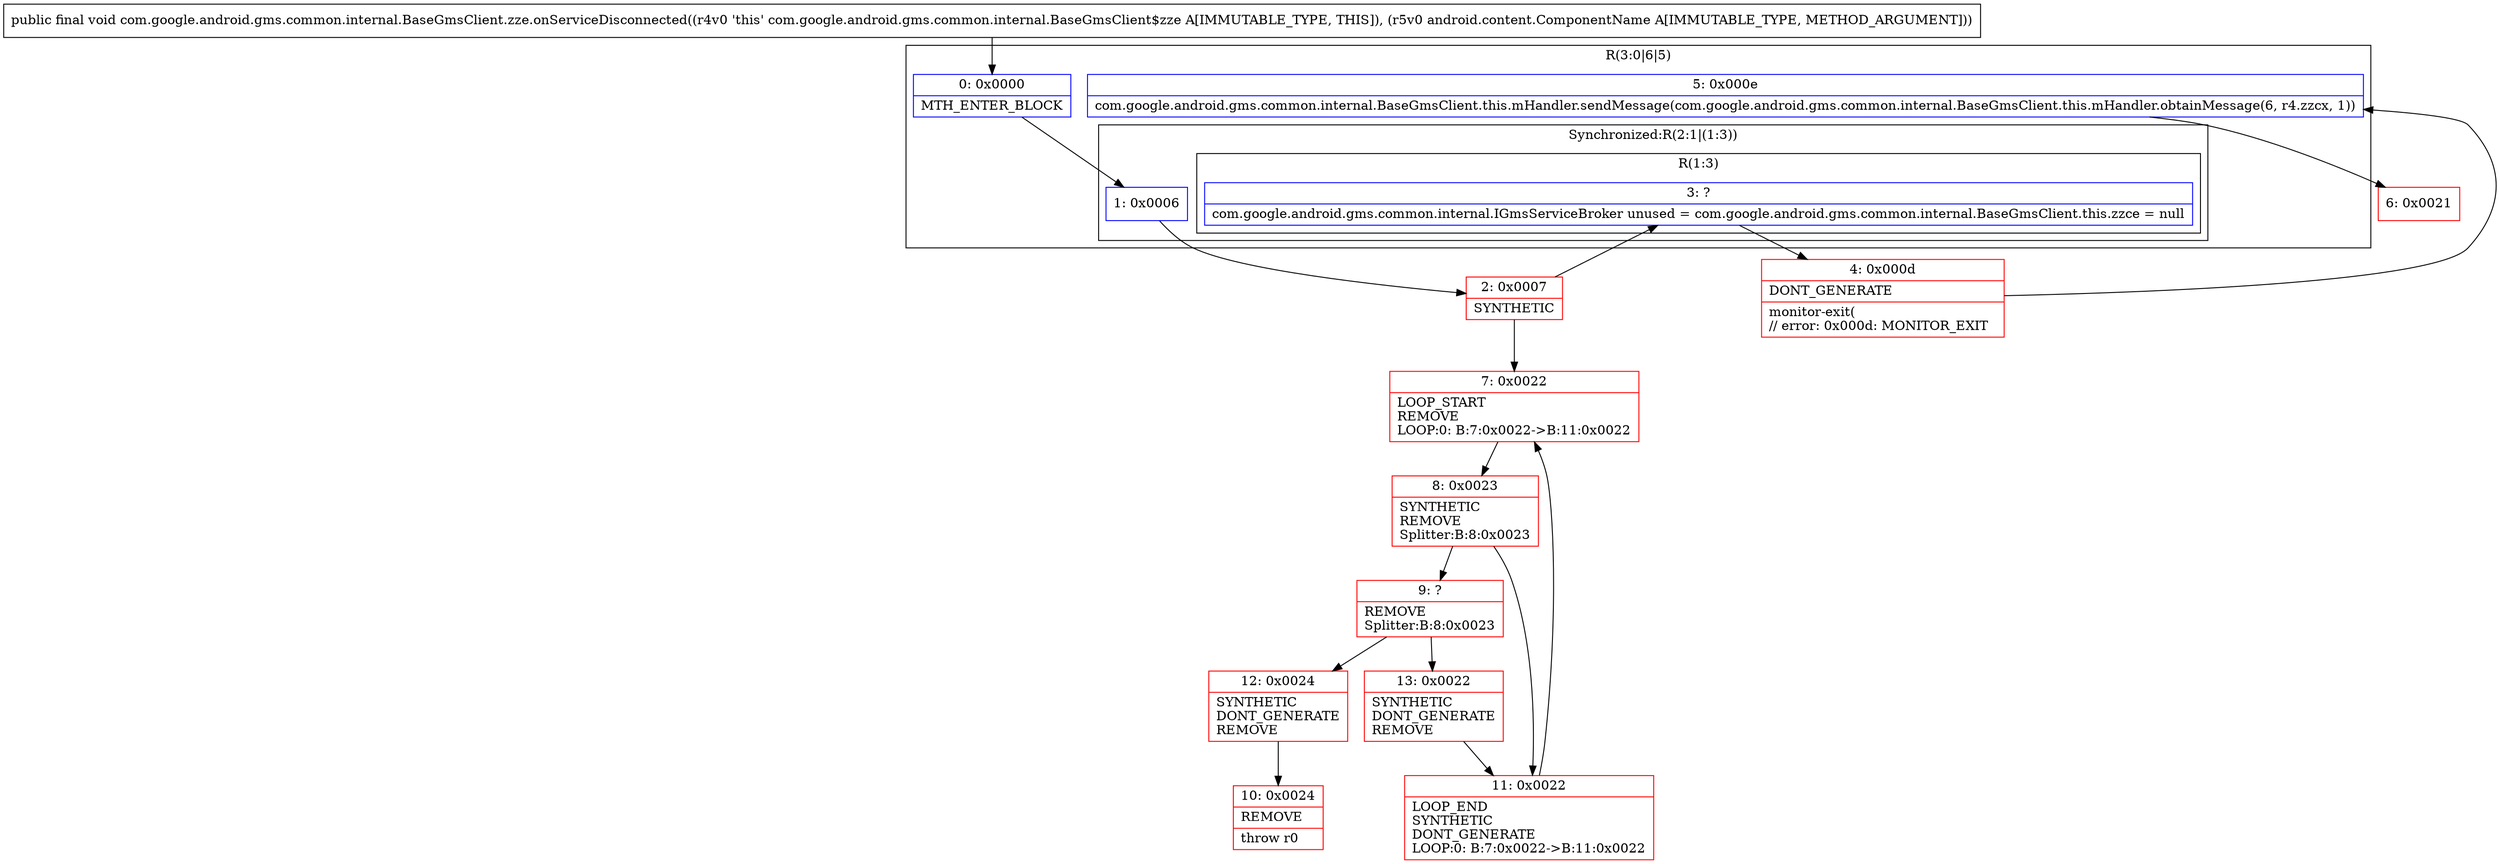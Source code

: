 digraph "CFG forcom.google.android.gms.common.internal.BaseGmsClient.zze.onServiceDisconnected(Landroid\/content\/ComponentName;)V" {
subgraph cluster_Region_904831229 {
label = "R(3:0|6|5)";
node [shape=record,color=blue];
Node_0 [shape=record,label="{0\:\ 0x0000|MTH_ENTER_BLOCK\l}"];
subgraph cluster_SynchronizedRegion_1536764057 {
label = "Synchronized:R(2:1|(1:3))";
node [shape=record,color=blue];
Node_1 [shape=record,label="{1\:\ 0x0006}"];
subgraph cluster_Region_806816829 {
label = "R(1:3)";
node [shape=record,color=blue];
Node_3 [shape=record,label="{3\:\ ?|com.google.android.gms.common.internal.IGmsServiceBroker unused = com.google.android.gms.common.internal.BaseGmsClient.this.zzce = null\l}"];
}
}
Node_5 [shape=record,label="{5\:\ 0x000e|com.google.android.gms.common.internal.BaseGmsClient.this.mHandler.sendMessage(com.google.android.gms.common.internal.BaseGmsClient.this.mHandler.obtainMessage(6, r4.zzcx, 1))\l}"];
}
Node_2 [shape=record,color=red,label="{2\:\ 0x0007|SYNTHETIC\l}"];
Node_4 [shape=record,color=red,label="{4\:\ 0x000d|DONT_GENERATE\l|monitor\-exit(\l\/\/ error: 0x000d: MONITOR_EXIT  \l}"];
Node_6 [shape=record,color=red,label="{6\:\ 0x0021}"];
Node_7 [shape=record,color=red,label="{7\:\ 0x0022|LOOP_START\lREMOVE\lLOOP:0: B:7:0x0022\-\>B:11:0x0022\l}"];
Node_8 [shape=record,color=red,label="{8\:\ 0x0023|SYNTHETIC\lREMOVE\lSplitter:B:8:0x0023\l}"];
Node_9 [shape=record,color=red,label="{9\:\ ?|REMOVE\lSplitter:B:8:0x0023\l}"];
Node_10 [shape=record,color=red,label="{10\:\ 0x0024|REMOVE\l|throw r0\l}"];
Node_11 [shape=record,color=red,label="{11\:\ 0x0022|LOOP_END\lSYNTHETIC\lDONT_GENERATE\lLOOP:0: B:7:0x0022\-\>B:11:0x0022\l}"];
Node_12 [shape=record,color=red,label="{12\:\ 0x0024|SYNTHETIC\lDONT_GENERATE\lREMOVE\l}"];
Node_13 [shape=record,color=red,label="{13\:\ 0x0022|SYNTHETIC\lDONT_GENERATE\lREMOVE\l}"];
MethodNode[shape=record,label="{public final void com.google.android.gms.common.internal.BaseGmsClient.zze.onServiceDisconnected((r4v0 'this' com.google.android.gms.common.internal.BaseGmsClient$zze A[IMMUTABLE_TYPE, THIS]), (r5v0 android.content.ComponentName A[IMMUTABLE_TYPE, METHOD_ARGUMENT])) }"];
MethodNode -> Node_0;
Node_0 -> Node_1;
Node_1 -> Node_2;
Node_3 -> Node_4;
Node_5 -> Node_6;
Node_2 -> Node_3;
Node_2 -> Node_7;
Node_4 -> Node_5;
Node_7 -> Node_8;
Node_8 -> Node_9;
Node_8 -> Node_11;
Node_9 -> Node_12;
Node_9 -> Node_13;
Node_11 -> Node_7;
Node_12 -> Node_10;
Node_13 -> Node_11;
}

